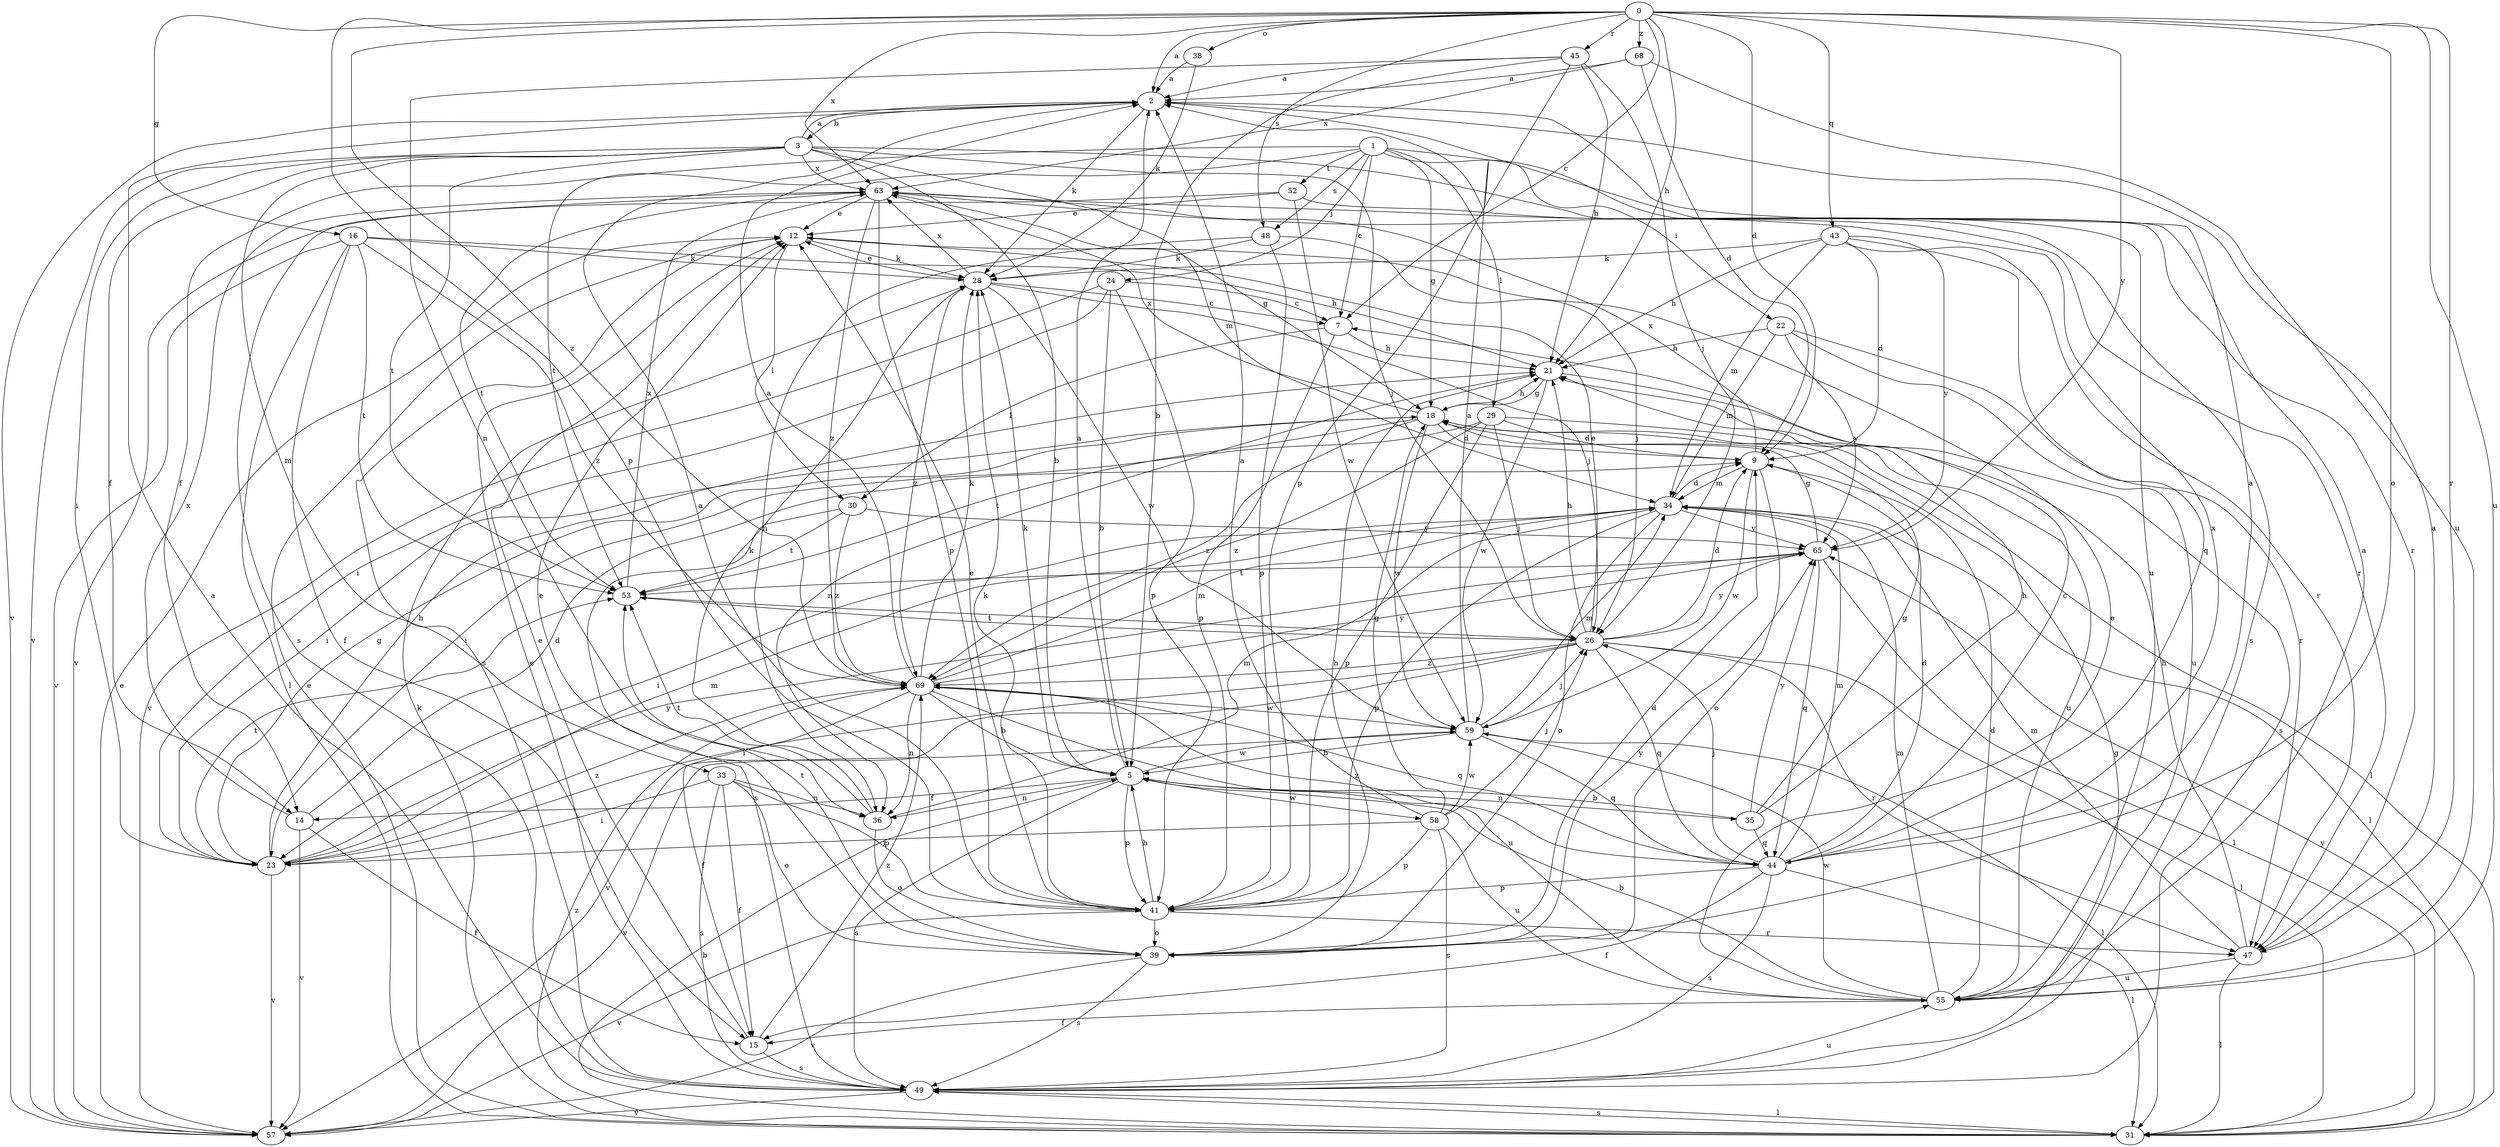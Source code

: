 strict digraph  {
0;
1;
2;
3;
5;
7;
9;
12;
14;
15;
16;
18;
21;
22;
23;
24;
26;
28;
29;
30;
31;
33;
34;
35;
36;
38;
39;
41;
43;
44;
45;
47;
48;
49;
52;
53;
55;
57;
58;
59;
63;
65;
68;
69;
0 -> 2  [label=a];
0 -> 7  [label=c];
0 -> 9  [label=d];
0 -> 16  [label=g];
0 -> 21  [label=h];
0 -> 38  [label=o];
0 -> 39  [label=o];
0 -> 41  [label=p];
0 -> 43  [label=q];
0 -> 45  [label=r];
0 -> 47  [label=r];
0 -> 48  [label=s];
0 -> 55  [label=u];
0 -> 63  [label=x];
0 -> 65  [label=y];
0 -> 68  [label=z];
0 -> 69  [label=z];
1 -> 7  [label=c];
1 -> 14  [label=f];
1 -> 18  [label=g];
1 -> 22  [label=i];
1 -> 24  [label=j];
1 -> 29  [label=l];
1 -> 47  [label=r];
1 -> 48  [label=s];
1 -> 52  [label=t];
1 -> 53  [label=t];
2 -> 3  [label=b];
2 -> 28  [label=k];
2 -> 57  [label=v];
3 -> 2  [label=a];
3 -> 5  [label=b];
3 -> 14  [label=f];
3 -> 23  [label=i];
3 -> 26  [label=j];
3 -> 33  [label=m];
3 -> 34  [label=m];
3 -> 53  [label=t];
3 -> 55  [label=u];
3 -> 57  [label=v];
3 -> 63  [label=x];
5 -> 2  [label=a];
5 -> 14  [label=f];
5 -> 28  [label=k];
5 -> 35  [label=n];
5 -> 36  [label=n];
5 -> 41  [label=p];
5 -> 49  [label=s];
5 -> 58  [label=w];
5 -> 59  [label=w];
7 -> 21  [label=h];
7 -> 30  [label=l];
7 -> 41  [label=p];
9 -> 34  [label=m];
9 -> 39  [label=o];
9 -> 59  [label=w];
9 -> 63  [label=x];
12 -> 28  [label=k];
12 -> 30  [label=l];
12 -> 49  [label=s];
14 -> 9  [label=d];
14 -> 15  [label=f];
14 -> 57  [label=v];
14 -> 63  [label=x];
15 -> 12  [label=e];
15 -> 49  [label=s];
15 -> 69  [label=z];
16 -> 15  [label=f];
16 -> 21  [label=h];
16 -> 28  [label=k];
16 -> 31  [label=l];
16 -> 53  [label=t];
16 -> 57  [label=v];
16 -> 69  [label=z];
18 -> 9  [label=d];
18 -> 21  [label=h];
18 -> 23  [label=i];
18 -> 31  [label=l];
18 -> 53  [label=t];
18 -> 59  [label=w];
18 -> 63  [label=x];
18 -> 69  [label=z];
21 -> 18  [label=g];
21 -> 36  [label=n];
21 -> 49  [label=s];
21 -> 59  [label=w];
22 -> 21  [label=h];
22 -> 34  [label=m];
22 -> 47  [label=r];
22 -> 55  [label=u];
22 -> 65  [label=y];
23 -> 18  [label=g];
23 -> 21  [label=h];
23 -> 34  [label=m];
23 -> 53  [label=t];
23 -> 57  [label=v];
23 -> 65  [label=y];
23 -> 69  [label=z];
24 -> 5  [label=b];
24 -> 7  [label=c];
24 -> 23  [label=i];
24 -> 41  [label=p];
24 -> 57  [label=v];
26 -> 9  [label=d];
26 -> 12  [label=e];
26 -> 21  [label=h];
26 -> 23  [label=i];
26 -> 31  [label=l];
26 -> 44  [label=q];
26 -> 47  [label=r];
26 -> 53  [label=t];
26 -> 57  [label=v];
26 -> 65  [label=y];
26 -> 69  [label=z];
28 -> 7  [label=c];
28 -> 12  [label=e];
28 -> 26  [label=j];
28 -> 59  [label=w];
28 -> 63  [label=x];
28 -> 69  [label=z];
29 -> 9  [label=d];
29 -> 23  [label=i];
29 -> 26  [label=j];
29 -> 41  [label=p];
29 -> 55  [label=u];
29 -> 69  [label=z];
30 -> 49  [label=s];
30 -> 53  [label=t];
30 -> 65  [label=y];
30 -> 69  [label=z];
31 -> 5  [label=b];
31 -> 12  [label=e];
31 -> 28  [label=k];
31 -> 49  [label=s];
31 -> 65  [label=y];
31 -> 69  [label=z];
33 -> 15  [label=f];
33 -> 23  [label=i];
33 -> 36  [label=n];
33 -> 39  [label=o];
33 -> 41  [label=p];
33 -> 49  [label=s];
34 -> 9  [label=d];
34 -> 23  [label=i];
34 -> 31  [label=l];
34 -> 39  [label=o];
34 -> 41  [label=p];
34 -> 65  [label=y];
35 -> 5  [label=b];
35 -> 18  [label=g];
35 -> 21  [label=h];
35 -> 44  [label=q];
35 -> 65  [label=y];
36 -> 28  [label=k];
36 -> 34  [label=m];
36 -> 39  [label=o];
36 -> 53  [label=t];
38 -> 2  [label=a];
38 -> 28  [label=k];
39 -> 9  [label=d];
39 -> 12  [label=e];
39 -> 21  [label=h];
39 -> 49  [label=s];
39 -> 53  [label=t];
39 -> 57  [label=v];
39 -> 65  [label=y];
41 -> 2  [label=a];
41 -> 5  [label=b];
41 -> 12  [label=e];
41 -> 28  [label=k];
41 -> 39  [label=o];
41 -> 47  [label=r];
41 -> 57  [label=v];
43 -> 9  [label=d];
43 -> 21  [label=h];
43 -> 28  [label=k];
43 -> 34  [label=m];
43 -> 44  [label=q];
43 -> 47  [label=r];
43 -> 65  [label=y];
44 -> 2  [label=a];
44 -> 7  [label=c];
44 -> 9  [label=d];
44 -> 15  [label=f];
44 -> 26  [label=j];
44 -> 31  [label=l];
44 -> 34  [label=m];
44 -> 41  [label=p];
44 -> 49  [label=s];
44 -> 63  [label=x];
44 -> 69  [label=z];
45 -> 2  [label=a];
45 -> 5  [label=b];
45 -> 21  [label=h];
45 -> 26  [label=j];
45 -> 36  [label=n];
45 -> 41  [label=p];
47 -> 2  [label=a];
47 -> 21  [label=h];
47 -> 31  [label=l];
47 -> 34  [label=m];
47 -> 55  [label=u];
48 -> 26  [label=j];
48 -> 28  [label=k];
48 -> 36  [label=n];
48 -> 41  [label=p];
49 -> 2  [label=a];
49 -> 12  [label=e];
49 -> 18  [label=g];
49 -> 31  [label=l];
49 -> 55  [label=u];
49 -> 57  [label=v];
52 -> 12  [label=e];
52 -> 49  [label=s];
52 -> 57  [label=v];
52 -> 59  [label=w];
53 -> 26  [label=j];
53 -> 63  [label=x];
55 -> 2  [label=a];
55 -> 5  [label=b];
55 -> 9  [label=d];
55 -> 12  [label=e];
55 -> 15  [label=f];
55 -> 34  [label=m];
55 -> 59  [label=w];
57 -> 12  [label=e];
58 -> 2  [label=a];
58 -> 18  [label=g];
58 -> 23  [label=i];
58 -> 26  [label=j];
58 -> 41  [label=p];
58 -> 49  [label=s];
58 -> 55  [label=u];
58 -> 59  [label=w];
59 -> 2  [label=a];
59 -> 5  [label=b];
59 -> 26  [label=j];
59 -> 31  [label=l];
59 -> 34  [label=m];
59 -> 44  [label=q];
59 -> 57  [label=v];
63 -> 12  [label=e];
63 -> 18  [label=g];
63 -> 41  [label=p];
63 -> 47  [label=r];
63 -> 49  [label=s];
63 -> 53  [label=t];
63 -> 69  [label=z];
65 -> 18  [label=g];
65 -> 31  [label=l];
65 -> 44  [label=q];
65 -> 53  [label=t];
68 -> 2  [label=a];
68 -> 9  [label=d];
68 -> 55  [label=u];
68 -> 63  [label=x];
69 -> 2  [label=a];
69 -> 5  [label=b];
69 -> 15  [label=f];
69 -> 28  [label=k];
69 -> 34  [label=m];
69 -> 36  [label=n];
69 -> 44  [label=q];
69 -> 55  [label=u];
69 -> 59  [label=w];
69 -> 65  [label=y];
}
